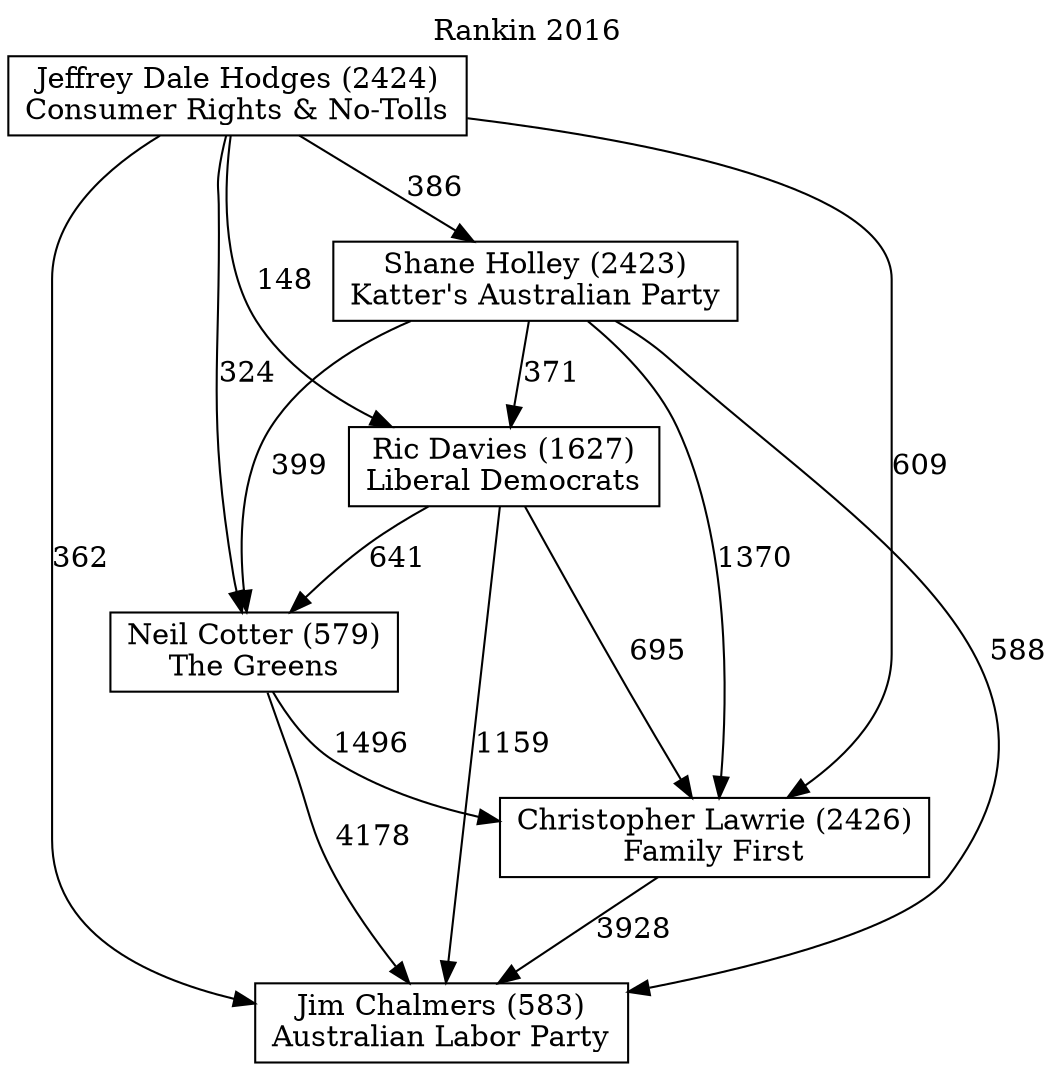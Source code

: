 // House preference flow
digraph "Jim Chalmers (583)_Rankin_2016" {
	graph [label="Rankin 2016" labelloc=t mclimit=10]
	node [shape=box]
	"Jeffrey Dale Hodges (2424)" [label="Jeffrey Dale Hodges (2424)
Consumer Rights & No-Tolls"]
	"Ric Davies (1627)" [label="Ric Davies (1627)
Liberal Democrats"]
	"Christopher Lawrie (2426)" [label="Christopher Lawrie (2426)
Family First"]
	"Neil Cotter (579)" [label="Neil Cotter (579)
The Greens"]
	"Jim Chalmers (583)" [label="Jim Chalmers (583)
Australian Labor Party"]
	"Shane Holley (2423)" [label="Shane Holley (2423)
Katter's Australian Party"]
	"Jeffrey Dale Hodges (2424)" -> "Ric Davies (1627)" [label=148]
	"Shane Holley (2423)" -> "Jim Chalmers (583)" [label=588]
	"Ric Davies (1627)" -> "Jim Chalmers (583)" [label=1159]
	"Ric Davies (1627)" -> "Christopher Lawrie (2426)" [label=695]
	"Shane Holley (2423)" -> "Ric Davies (1627)" [label=371]
	"Jeffrey Dale Hodges (2424)" -> "Christopher Lawrie (2426)" [label=609]
	"Neil Cotter (579)" -> "Christopher Lawrie (2426)" [label=1496]
	"Shane Holley (2423)" -> "Neil Cotter (579)" [label=399]
	"Ric Davies (1627)" -> "Neil Cotter (579)" [label=641]
	"Christopher Lawrie (2426)" -> "Jim Chalmers (583)" [label=3928]
	"Jeffrey Dale Hodges (2424)" -> "Shane Holley (2423)" [label=386]
	"Jeffrey Dale Hodges (2424)" -> "Jim Chalmers (583)" [label=362]
	"Jeffrey Dale Hodges (2424)" -> "Neil Cotter (579)" [label=324]
	"Shane Holley (2423)" -> "Christopher Lawrie (2426)" [label=1370]
	"Neil Cotter (579)" -> "Jim Chalmers (583)" [label=4178]
}
